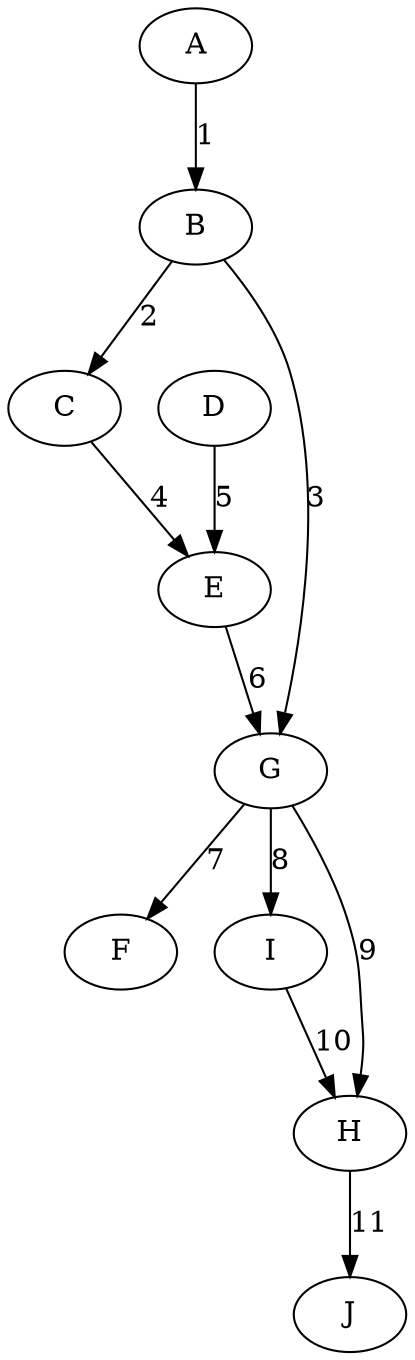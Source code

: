 digraph mygraph{
	A -> B [ label="1" ];
	B -> C [ label="2" ];
	B -> G [ label="3" ];
	C -> E [ label="4" ];
	D -> E [ label="5" ];
	E -> G [ label="6" ];
	G -> F [ label="7" ];
	G -> I [ label="8" ];
	G -> H [ label="9" ];
	I -> H [ label="10" ];
	H -> J [ label="11" ];
}